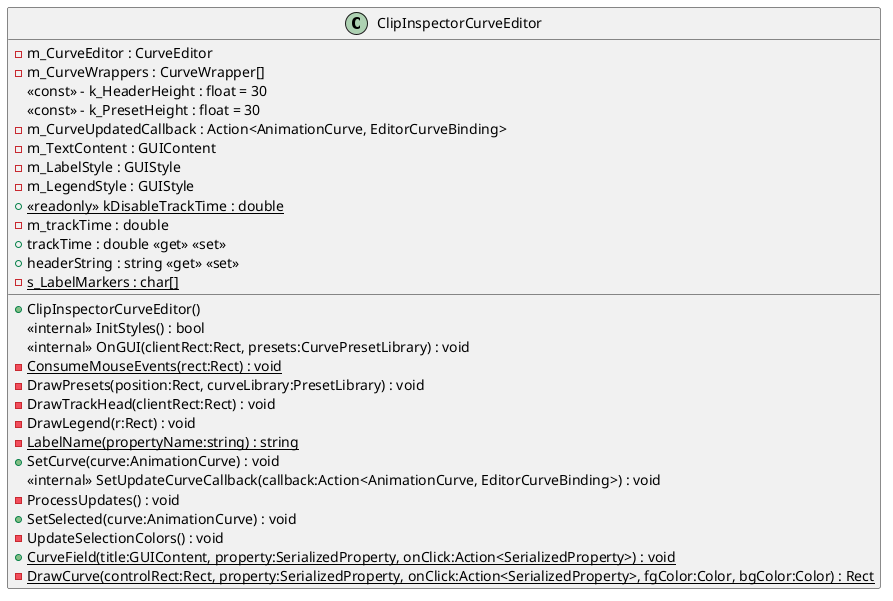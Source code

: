 @startuml
class ClipInspectorCurveEditor {
    - m_CurveEditor : CurveEditor
    - m_CurveWrappers : CurveWrapper[]
    <<const>> - k_HeaderHeight : float = 30
    <<const>> - k_PresetHeight : float = 30
    - m_CurveUpdatedCallback : Action<AnimationCurve, EditorCurveBinding>
    - m_TextContent : GUIContent
    - m_LabelStyle : GUIStyle
    - m_LegendStyle : GUIStyle
    + {static} <<readonly>> kDisableTrackTime : double
    - m_trackTime : double
    + trackTime : double <<get>> <<set>>
    + headerString : string <<get>> <<set>>
    + ClipInspectorCurveEditor()
    <<internal>> InitStyles() : bool
    <<internal>> OnGUI(clientRect:Rect, presets:CurvePresetLibrary) : void
    {static} - ConsumeMouseEvents(rect:Rect) : void
    - DrawPresets(position:Rect, curveLibrary:PresetLibrary) : void
    - DrawTrackHead(clientRect:Rect) : void
    - DrawLegend(r:Rect) : void
    {static} - s_LabelMarkers : char[]
    {static} - LabelName(propertyName:string) : string
    + SetCurve(curve:AnimationCurve) : void
    <<internal>> SetUpdateCurveCallback(callback:Action<AnimationCurve, EditorCurveBinding>) : void
    - ProcessUpdates() : void
    + SetSelected(curve:AnimationCurve) : void
    - UpdateSelectionColors() : void
    + {static} CurveField(title:GUIContent, property:SerializedProperty, onClick:Action<SerializedProperty>) : void
    {static} - DrawCurve(controlRect:Rect, property:SerializedProperty, onClick:Action<SerializedProperty>, fgColor:Color, bgColor:Color) : Rect
}
@enduml

